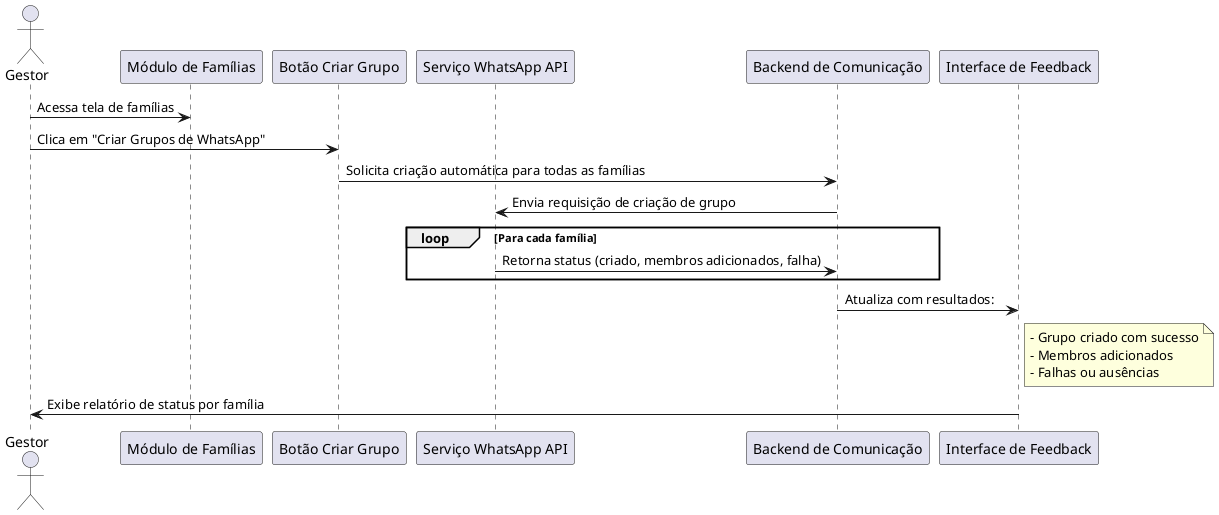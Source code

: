 @startuml name "Criação de Grupos de WhatsApp por Família"
actor Gestor
participant "Módulo de Famílias" as Modulo
participant "Botão Criar Grupo" as Botao
participant "Serviço WhatsApp API" as WhatsAPI
participant "Backend de Comunicação" as Backend
participant "Interface de Feedback" as Feedback

Gestor -> Modulo : Acessa tela de famílias
Gestor -> Botao : Clica em "Criar Grupos de WhatsApp"

Botao -> Backend : Solicita criação automática para todas as famílias
Backend -> WhatsAPI : Envia requisição de criação de grupo
loop Para cada família
    WhatsAPI -> Backend : Retorna status (criado, membros adicionados, falha)
end

Backend -> Feedback : Atualiza com resultados:
note right of Feedback
 - Grupo criado com sucesso
 - Membros adicionados
 - Falhas ou ausências
 end note

Feedback -> Gestor : Exibe relatório de status por família
@enduml
